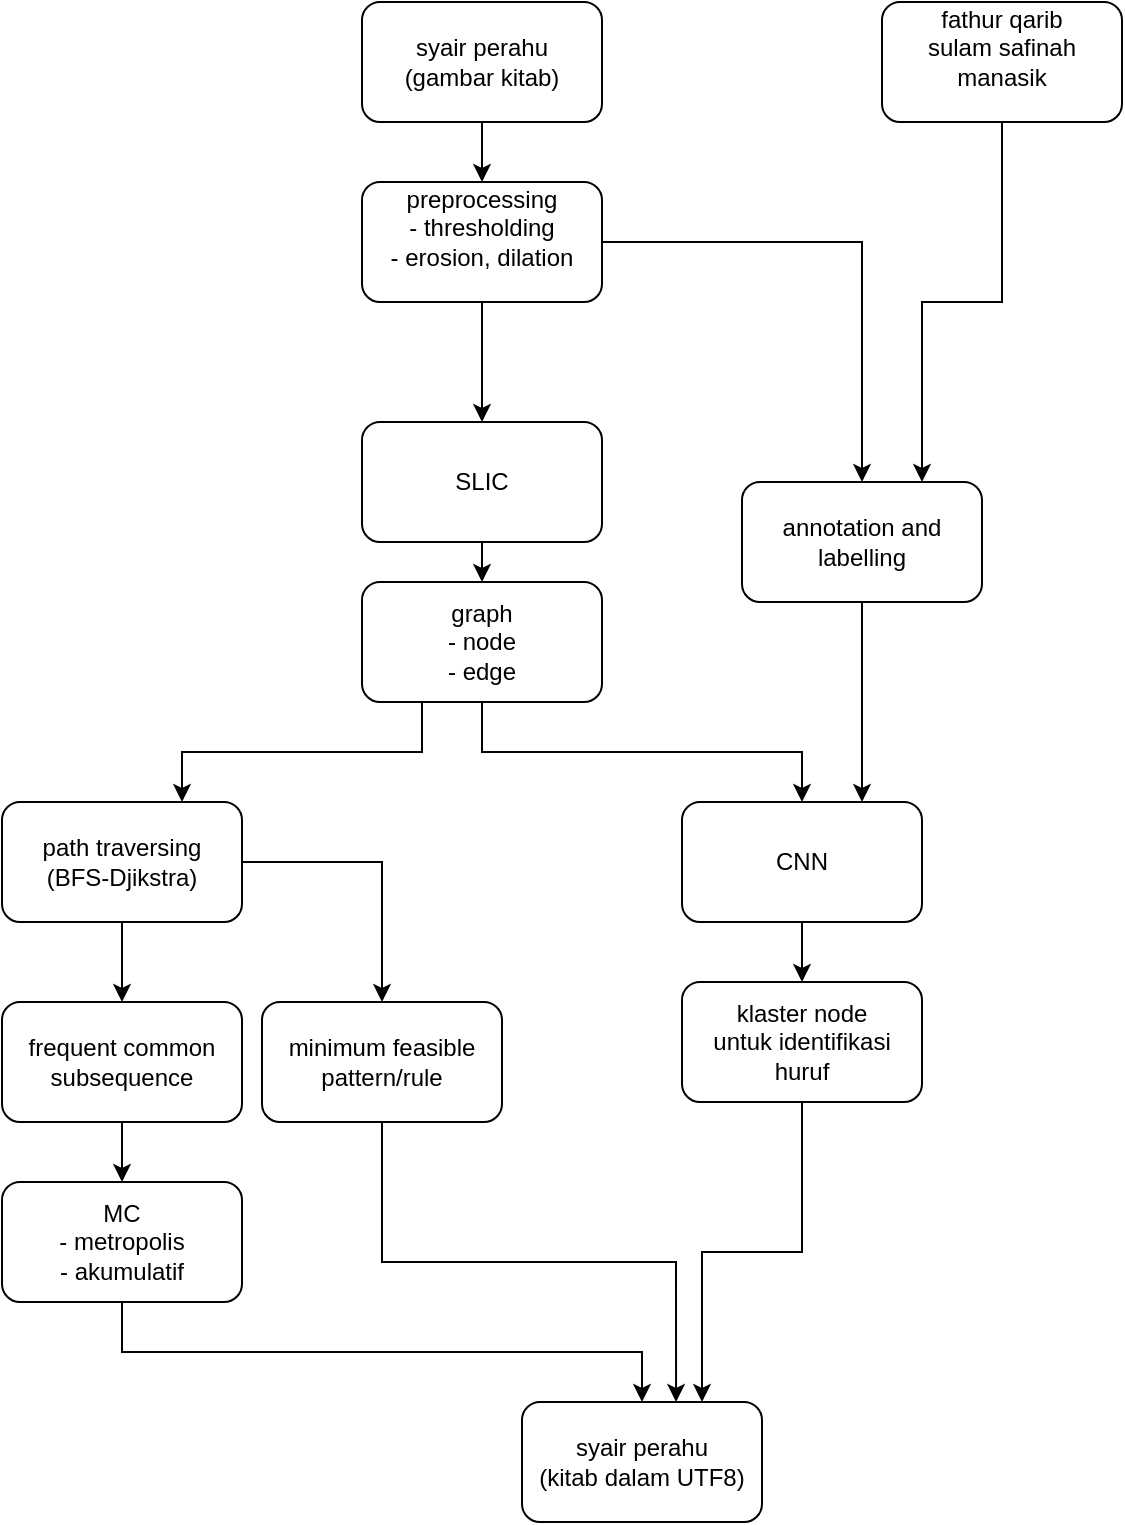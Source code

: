 <mxfile version="24.7.17">
  <diagram name="Page-1" id="XgZfq59DcJ7x1_ELFbdr">
    <mxGraphModel dx="2021" dy="1098" grid="1" gridSize="10" guides="1" tooltips="1" connect="1" arrows="1" fold="1" page="1" pageScale="1" pageWidth="1169" pageHeight="827" math="0" shadow="0">
      <root>
        <mxCell id="0" />
        <mxCell id="1" parent="0" />
        <mxCell id="AjdcShOTdT7K-9PqfJqH-8" style="edgeStyle=orthogonalEdgeStyle;rounded=0;orthogonalLoop=1;jettySize=auto;html=1;exitX=0.5;exitY=1;exitDx=0;exitDy=0;entryX=0.5;entryY=0;entryDx=0;entryDy=0;" edge="1" parent="1" source="AjdcShOTdT7K-9PqfJqH-1" target="AjdcShOTdT7K-9PqfJqH-4">
          <mxGeometry relative="1" as="geometry" />
        </mxCell>
        <mxCell id="AjdcShOTdT7K-9PqfJqH-19" style="edgeStyle=orthogonalEdgeStyle;rounded=0;orthogonalLoop=1;jettySize=auto;html=1;exitX=1;exitY=0.5;exitDx=0;exitDy=0;entryX=0.5;entryY=0;entryDx=0;entryDy=0;" edge="1" parent="1" source="AjdcShOTdT7K-9PqfJqH-4" target="AjdcShOTdT7K-9PqfJqH-18">
          <mxGeometry relative="1" as="geometry" />
        </mxCell>
        <mxCell id="AjdcShOTdT7K-9PqfJqH-1" value="syair perahu&lt;div&gt;(gambar kitab)&lt;/div&gt;" style="rounded=1;whiteSpace=wrap;html=1;" vertex="1" parent="1">
          <mxGeometry x="280" y="30" width="120" height="60" as="geometry" />
        </mxCell>
        <mxCell id="AjdcShOTdT7K-9PqfJqH-17" style="edgeStyle=orthogonalEdgeStyle;rounded=0;orthogonalLoop=1;jettySize=auto;html=1;exitX=0.5;exitY=1;exitDx=0;exitDy=0;entryX=0.5;entryY=0;entryDx=0;entryDy=0;" edge="1" parent="1" source="AjdcShOTdT7K-9PqfJqH-2" target="AjdcShOTdT7K-9PqfJqH-15">
          <mxGeometry relative="1" as="geometry" />
        </mxCell>
        <mxCell id="AjdcShOTdT7K-9PqfJqH-2" value="frequent common subsequence" style="rounded=1;whiteSpace=wrap;html=1;" vertex="1" parent="1">
          <mxGeometry x="100" y="530" width="120" height="60" as="geometry" />
        </mxCell>
        <mxCell id="AjdcShOTdT7K-9PqfJqH-27" style="edgeStyle=orthogonalEdgeStyle;rounded=0;orthogonalLoop=1;jettySize=auto;html=1;exitX=0.5;exitY=1;exitDx=0;exitDy=0;entryX=0.5;entryY=0;entryDx=0;entryDy=0;" edge="1" parent="1" source="AjdcShOTdT7K-9PqfJqH-3" target="AjdcShOTdT7K-9PqfJqH-26">
          <mxGeometry relative="1" as="geometry" />
        </mxCell>
        <mxCell id="AjdcShOTdT7K-9PqfJqH-3" value="CNN" style="rounded=1;whiteSpace=wrap;html=1;" vertex="1" parent="1">
          <mxGeometry x="440" y="430" width="120" height="60" as="geometry" />
        </mxCell>
        <mxCell id="AjdcShOTdT7K-9PqfJqH-9" style="edgeStyle=orthogonalEdgeStyle;rounded=0;orthogonalLoop=1;jettySize=auto;html=1;exitX=0.5;exitY=1;exitDx=0;exitDy=0;" edge="1" parent="1" source="AjdcShOTdT7K-9PqfJqH-4" target="AjdcShOTdT7K-9PqfJqH-7">
          <mxGeometry relative="1" as="geometry" />
        </mxCell>
        <mxCell id="AjdcShOTdT7K-9PqfJqH-4" value="preprocessing&lt;div&gt;- thresholding&lt;/div&gt;&lt;div&gt;- erosion, dilation&lt;/div&gt;&lt;div&gt;&lt;br&gt;&lt;/div&gt;" style="rounded=1;whiteSpace=wrap;html=1;" vertex="1" parent="1">
          <mxGeometry x="280" y="120" width="120" height="60" as="geometry" />
        </mxCell>
        <mxCell id="AjdcShOTdT7K-9PqfJqH-11" style="edgeStyle=orthogonalEdgeStyle;rounded=0;orthogonalLoop=1;jettySize=auto;html=1;exitX=0.5;exitY=1;exitDx=0;exitDy=0;entryX=0.5;entryY=0;entryDx=0;entryDy=0;" edge="1" parent="1" source="AjdcShOTdT7K-9PqfJqH-5" target="AjdcShOTdT7K-9PqfJqH-3">
          <mxGeometry relative="1" as="geometry" />
        </mxCell>
        <mxCell id="AjdcShOTdT7K-9PqfJqH-12" style="edgeStyle=orthogonalEdgeStyle;rounded=0;orthogonalLoop=1;jettySize=auto;html=1;exitX=0.25;exitY=1;exitDx=0;exitDy=0;entryX=0.75;entryY=0;entryDx=0;entryDy=0;" edge="1" parent="1" source="AjdcShOTdT7K-9PqfJqH-5" target="AjdcShOTdT7K-9PqfJqH-13">
          <mxGeometry relative="1" as="geometry" />
        </mxCell>
        <mxCell id="AjdcShOTdT7K-9PqfJqH-5" value="&lt;div&gt;graph&lt;/div&gt;&lt;div&gt;- node&lt;/div&gt;&lt;div&gt;- edge&lt;/div&gt;" style="rounded=1;whiteSpace=wrap;html=1;" vertex="1" parent="1">
          <mxGeometry x="280" y="320" width="120" height="60" as="geometry" />
        </mxCell>
        <mxCell id="AjdcShOTdT7K-9PqfJqH-10" style="edgeStyle=orthogonalEdgeStyle;rounded=0;orthogonalLoop=1;jettySize=auto;html=1;exitX=0.5;exitY=1;exitDx=0;exitDy=0;entryX=0.5;entryY=0;entryDx=0;entryDy=0;" edge="1" parent="1" source="AjdcShOTdT7K-9PqfJqH-7" target="AjdcShOTdT7K-9PqfJqH-5">
          <mxGeometry relative="1" as="geometry" />
        </mxCell>
        <mxCell id="AjdcShOTdT7K-9PqfJqH-7" value="&lt;div&gt;SLIC&lt;/div&gt;" style="rounded=1;whiteSpace=wrap;html=1;" vertex="1" parent="1">
          <mxGeometry x="280" y="240" width="120" height="60" as="geometry" />
        </mxCell>
        <mxCell id="AjdcShOTdT7K-9PqfJqH-14" style="edgeStyle=orthogonalEdgeStyle;rounded=0;orthogonalLoop=1;jettySize=auto;html=1;exitX=0.5;exitY=1;exitDx=0;exitDy=0;" edge="1" parent="1" source="AjdcShOTdT7K-9PqfJqH-13" target="AjdcShOTdT7K-9PqfJqH-2">
          <mxGeometry relative="1" as="geometry" />
        </mxCell>
        <mxCell id="AjdcShOTdT7K-9PqfJqH-25" style="edgeStyle=orthogonalEdgeStyle;rounded=0;orthogonalLoop=1;jettySize=auto;html=1;exitX=1;exitY=0.5;exitDx=0;exitDy=0;entryX=0.5;entryY=0;entryDx=0;entryDy=0;" edge="1" parent="1" source="AjdcShOTdT7K-9PqfJqH-13" target="AjdcShOTdT7K-9PqfJqH-23">
          <mxGeometry relative="1" as="geometry" />
        </mxCell>
        <mxCell id="AjdcShOTdT7K-9PqfJqH-13" value="path traversing&lt;br&gt;(BFS-Djikstra)" style="rounded=1;whiteSpace=wrap;html=1;" vertex="1" parent="1">
          <mxGeometry x="100" y="430" width="120" height="60" as="geometry" />
        </mxCell>
        <mxCell id="AjdcShOTdT7K-9PqfJqH-29" style="edgeStyle=orthogonalEdgeStyle;rounded=0;orthogonalLoop=1;jettySize=auto;html=1;exitX=0.5;exitY=1;exitDx=0;exitDy=0;entryX=0.5;entryY=0;entryDx=0;entryDy=0;" edge="1" parent="1" source="AjdcShOTdT7K-9PqfJqH-15" target="AjdcShOTdT7K-9PqfJqH-28">
          <mxGeometry relative="1" as="geometry" />
        </mxCell>
        <mxCell id="AjdcShOTdT7K-9PqfJqH-15" value="MC&lt;div&gt;- metropolis&lt;/div&gt;&lt;div&gt;- akumulatif&lt;/div&gt;" style="rounded=1;whiteSpace=wrap;html=1;" vertex="1" parent="1">
          <mxGeometry x="100" y="620" width="120" height="60" as="geometry" />
        </mxCell>
        <mxCell id="AjdcShOTdT7K-9PqfJqH-20" style="edgeStyle=orthogonalEdgeStyle;rounded=0;orthogonalLoop=1;jettySize=auto;html=1;exitX=0.5;exitY=1;exitDx=0;exitDy=0;entryX=0.75;entryY=0;entryDx=0;entryDy=0;" edge="1" parent="1" source="AjdcShOTdT7K-9PqfJqH-18" target="AjdcShOTdT7K-9PqfJqH-3">
          <mxGeometry relative="1" as="geometry" />
        </mxCell>
        <mxCell id="AjdcShOTdT7K-9PqfJqH-18" value="annotation and labelling" style="rounded=1;whiteSpace=wrap;html=1;" vertex="1" parent="1">
          <mxGeometry x="470" y="270" width="120" height="60" as="geometry" />
        </mxCell>
        <mxCell id="AjdcShOTdT7K-9PqfJqH-23" value="minimum feasible pattern/rule" style="rounded=1;whiteSpace=wrap;html=1;" vertex="1" parent="1">
          <mxGeometry x="230" y="530" width="120" height="60" as="geometry" />
        </mxCell>
        <mxCell id="AjdcShOTdT7K-9PqfJqH-31" style="edgeStyle=orthogonalEdgeStyle;rounded=0;orthogonalLoop=1;jettySize=auto;html=1;exitX=0.5;exitY=1;exitDx=0;exitDy=0;entryX=0.75;entryY=0;entryDx=0;entryDy=0;" edge="1" parent="1" source="AjdcShOTdT7K-9PqfJqH-26" target="AjdcShOTdT7K-9PqfJqH-28">
          <mxGeometry relative="1" as="geometry" />
        </mxCell>
        <mxCell id="AjdcShOTdT7K-9PqfJqH-26" value="klaster node&lt;div&gt;untuk identifikasi&lt;/div&gt;&lt;div&gt;huruf&lt;/div&gt;" style="rounded=1;whiteSpace=wrap;html=1;" vertex="1" parent="1">
          <mxGeometry x="440" y="520" width="120" height="60" as="geometry" />
        </mxCell>
        <mxCell id="AjdcShOTdT7K-9PqfJqH-28" value="syair perahu&lt;div&gt;(kitab dalam UTF8)&lt;/div&gt;" style="rounded=1;whiteSpace=wrap;html=1;" vertex="1" parent="1">
          <mxGeometry x="360" y="730" width="120" height="60" as="geometry" />
        </mxCell>
        <mxCell id="AjdcShOTdT7K-9PqfJqH-30" style="edgeStyle=orthogonalEdgeStyle;rounded=0;orthogonalLoop=1;jettySize=auto;html=1;exitX=0.5;exitY=1;exitDx=0;exitDy=0;entryX=0.642;entryY=0;entryDx=0;entryDy=0;entryPerimeter=0;" edge="1" parent="1" source="AjdcShOTdT7K-9PqfJqH-23" target="AjdcShOTdT7K-9PqfJqH-28">
          <mxGeometry relative="1" as="geometry" />
        </mxCell>
        <mxCell id="AjdcShOTdT7K-9PqfJqH-33" style="edgeStyle=orthogonalEdgeStyle;rounded=0;orthogonalLoop=1;jettySize=auto;html=1;exitX=0.5;exitY=1;exitDx=0;exitDy=0;entryX=0.75;entryY=0;entryDx=0;entryDy=0;" edge="1" parent="1" source="AjdcShOTdT7K-9PqfJqH-32" target="AjdcShOTdT7K-9PqfJqH-18">
          <mxGeometry relative="1" as="geometry" />
        </mxCell>
        <mxCell id="AjdcShOTdT7K-9PqfJqH-32" value="fathur qarib&lt;div&gt;sulam safinah&lt;/div&gt;&lt;div&gt;manasik&lt;/div&gt;&lt;div&gt;&lt;br&gt;&lt;/div&gt;" style="rounded=1;whiteSpace=wrap;html=1;" vertex="1" parent="1">
          <mxGeometry x="540" y="30" width="120" height="60" as="geometry" />
        </mxCell>
      </root>
    </mxGraphModel>
  </diagram>
</mxfile>
